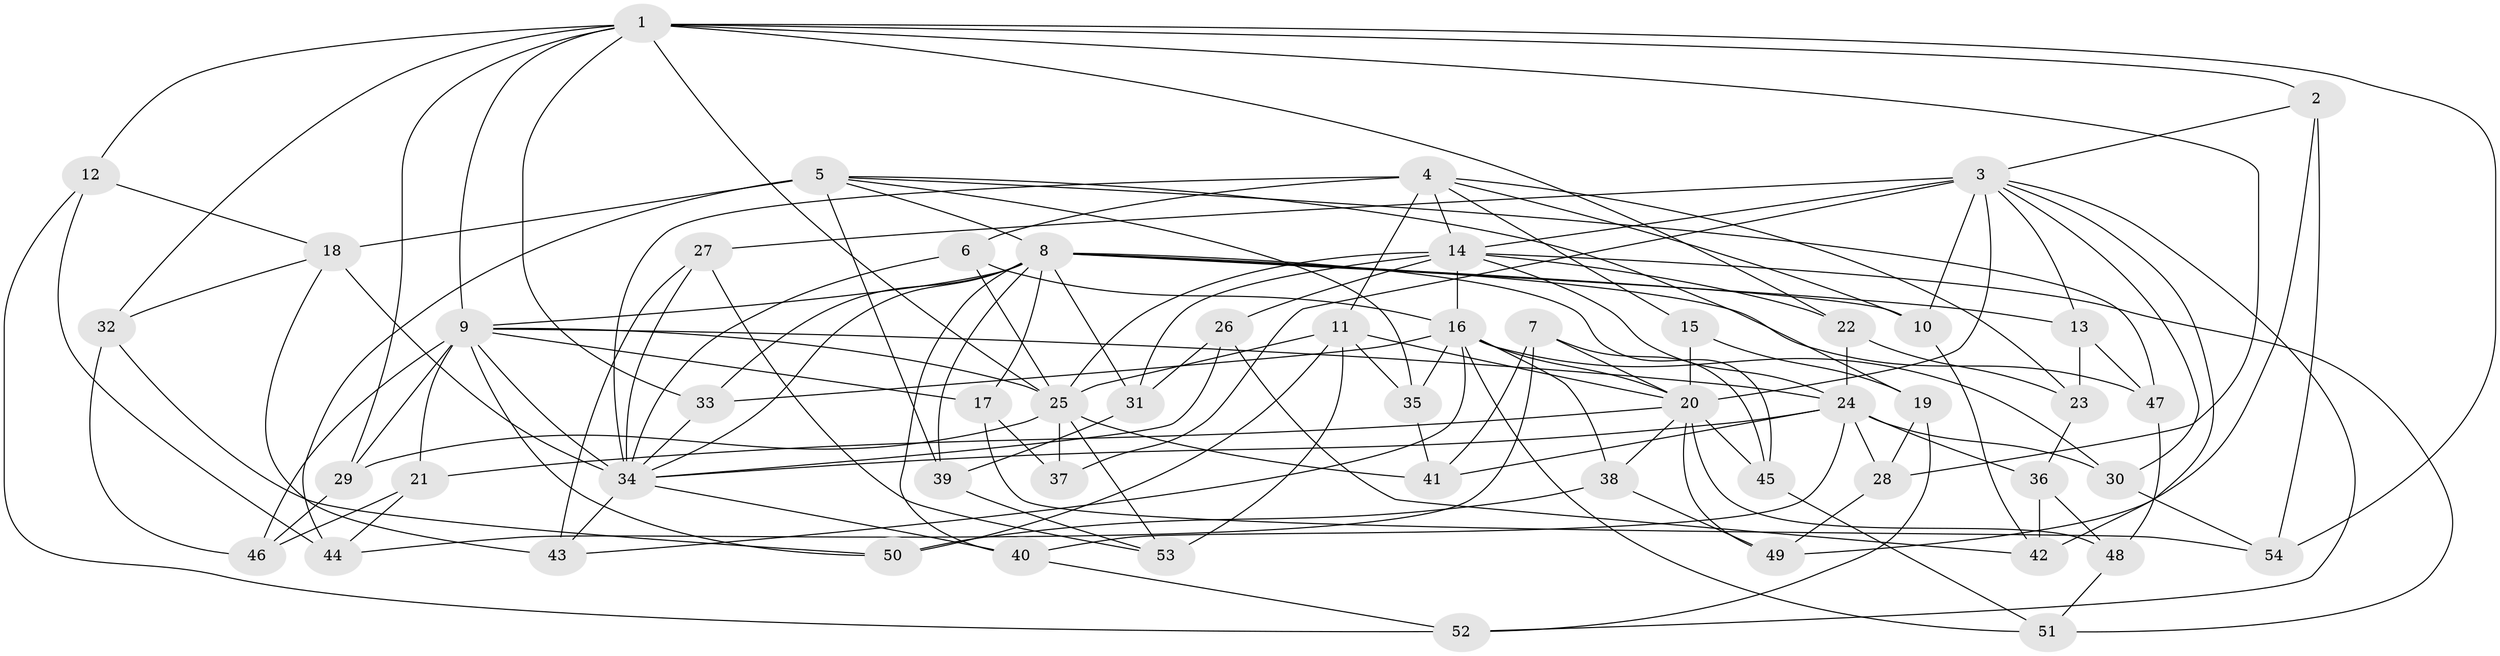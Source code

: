 // original degree distribution, {4: 1.0}
// Generated by graph-tools (version 1.1) at 2025/37/03/09/25 02:37:59]
// undirected, 54 vertices, 141 edges
graph export_dot {
graph [start="1"]
  node [color=gray90,style=filled];
  1;
  2;
  3;
  4;
  5;
  6;
  7;
  8;
  9;
  10;
  11;
  12;
  13;
  14;
  15;
  16;
  17;
  18;
  19;
  20;
  21;
  22;
  23;
  24;
  25;
  26;
  27;
  28;
  29;
  30;
  31;
  32;
  33;
  34;
  35;
  36;
  37;
  38;
  39;
  40;
  41;
  42;
  43;
  44;
  45;
  46;
  47;
  48;
  49;
  50;
  51;
  52;
  53;
  54;
  1 -- 2 [weight=1.0];
  1 -- 9 [weight=1.0];
  1 -- 12 [weight=1.0];
  1 -- 22 [weight=1.0];
  1 -- 25 [weight=1.0];
  1 -- 28 [weight=1.0];
  1 -- 29 [weight=1.0];
  1 -- 32 [weight=1.0];
  1 -- 33 [weight=1.0];
  1 -- 54 [weight=1.0];
  2 -- 3 [weight=1.0];
  2 -- 49 [weight=1.0];
  2 -- 54 [weight=1.0];
  3 -- 10 [weight=1.0];
  3 -- 13 [weight=1.0];
  3 -- 14 [weight=1.0];
  3 -- 20 [weight=1.0];
  3 -- 27 [weight=3.0];
  3 -- 30 [weight=1.0];
  3 -- 37 [weight=1.0];
  3 -- 42 [weight=1.0];
  3 -- 52 [weight=1.0];
  4 -- 6 [weight=1.0];
  4 -- 10 [weight=1.0];
  4 -- 11 [weight=3.0];
  4 -- 14 [weight=2.0];
  4 -- 15 [weight=1.0];
  4 -- 23 [weight=1.0];
  4 -- 34 [weight=1.0];
  5 -- 8 [weight=1.0];
  5 -- 18 [weight=4.0];
  5 -- 19 [weight=1.0];
  5 -- 35 [weight=1.0];
  5 -- 39 [weight=1.0];
  5 -- 44 [weight=1.0];
  5 -- 47 [weight=1.0];
  6 -- 16 [weight=1.0];
  6 -- 25 [weight=1.0];
  6 -- 34 [weight=1.0];
  7 -- 20 [weight=1.0];
  7 -- 41 [weight=1.0];
  7 -- 44 [weight=1.0];
  7 -- 45 [weight=1.0];
  8 -- 9 [weight=1.0];
  8 -- 10 [weight=1.0];
  8 -- 13 [weight=1.0];
  8 -- 17 [weight=1.0];
  8 -- 31 [weight=1.0];
  8 -- 33 [weight=1.0];
  8 -- 34 [weight=1.0];
  8 -- 39 [weight=1.0];
  8 -- 40 [weight=1.0];
  8 -- 45 [weight=1.0];
  8 -- 47 [weight=1.0];
  9 -- 17 [weight=1.0];
  9 -- 21 [weight=1.0];
  9 -- 24 [weight=2.0];
  9 -- 25 [weight=1.0];
  9 -- 29 [weight=1.0];
  9 -- 34 [weight=2.0];
  9 -- 46 [weight=1.0];
  9 -- 50 [weight=1.0];
  10 -- 42 [weight=1.0];
  11 -- 20 [weight=1.0];
  11 -- 25 [weight=1.0];
  11 -- 35 [weight=1.0];
  11 -- 50 [weight=1.0];
  11 -- 53 [weight=1.0];
  12 -- 18 [weight=1.0];
  12 -- 44 [weight=1.0];
  12 -- 52 [weight=1.0];
  13 -- 23 [weight=1.0];
  13 -- 47 [weight=1.0];
  14 -- 16 [weight=1.0];
  14 -- 22 [weight=1.0];
  14 -- 24 [weight=1.0];
  14 -- 25 [weight=3.0];
  14 -- 26 [weight=1.0];
  14 -- 31 [weight=1.0];
  14 -- 51 [weight=1.0];
  15 -- 19 [weight=1.0];
  15 -- 20 [weight=2.0];
  16 -- 20 [weight=2.0];
  16 -- 30 [weight=1.0];
  16 -- 33 [weight=1.0];
  16 -- 35 [weight=1.0];
  16 -- 38 [weight=1.0];
  16 -- 43 [weight=1.0];
  16 -- 51 [weight=1.0];
  17 -- 37 [weight=1.0];
  17 -- 54 [weight=1.0];
  18 -- 32 [weight=1.0];
  18 -- 34 [weight=1.0];
  18 -- 43 [weight=1.0];
  19 -- 28 [weight=1.0];
  19 -- 52 [weight=1.0];
  20 -- 21 [weight=1.0];
  20 -- 38 [weight=1.0];
  20 -- 45 [weight=1.0];
  20 -- 48 [weight=1.0];
  20 -- 49 [weight=1.0];
  21 -- 44 [weight=1.0];
  21 -- 46 [weight=1.0];
  22 -- 23 [weight=1.0];
  22 -- 24 [weight=1.0];
  23 -- 36 [weight=1.0];
  24 -- 28 [weight=1.0];
  24 -- 30 [weight=1.0];
  24 -- 34 [weight=1.0];
  24 -- 36 [weight=1.0];
  24 -- 40 [weight=1.0];
  24 -- 41 [weight=1.0];
  25 -- 29 [weight=1.0];
  25 -- 37 [weight=2.0];
  25 -- 41 [weight=1.0];
  25 -- 53 [weight=1.0];
  26 -- 31 [weight=1.0];
  26 -- 34 [weight=1.0];
  26 -- 42 [weight=1.0];
  27 -- 34 [weight=1.0];
  27 -- 43 [weight=1.0];
  27 -- 53 [weight=1.0];
  28 -- 49 [weight=1.0];
  29 -- 46 [weight=1.0];
  30 -- 54 [weight=1.0];
  31 -- 39 [weight=1.0];
  32 -- 46 [weight=1.0];
  32 -- 50 [weight=1.0];
  33 -- 34 [weight=1.0];
  34 -- 40 [weight=1.0];
  34 -- 43 [weight=1.0];
  35 -- 41 [weight=1.0];
  36 -- 42 [weight=1.0];
  36 -- 48 [weight=1.0];
  38 -- 49 [weight=1.0];
  38 -- 50 [weight=1.0];
  39 -- 53 [weight=1.0];
  40 -- 52 [weight=1.0];
  45 -- 51 [weight=1.0];
  47 -- 48 [weight=1.0];
  48 -- 51 [weight=1.0];
}
